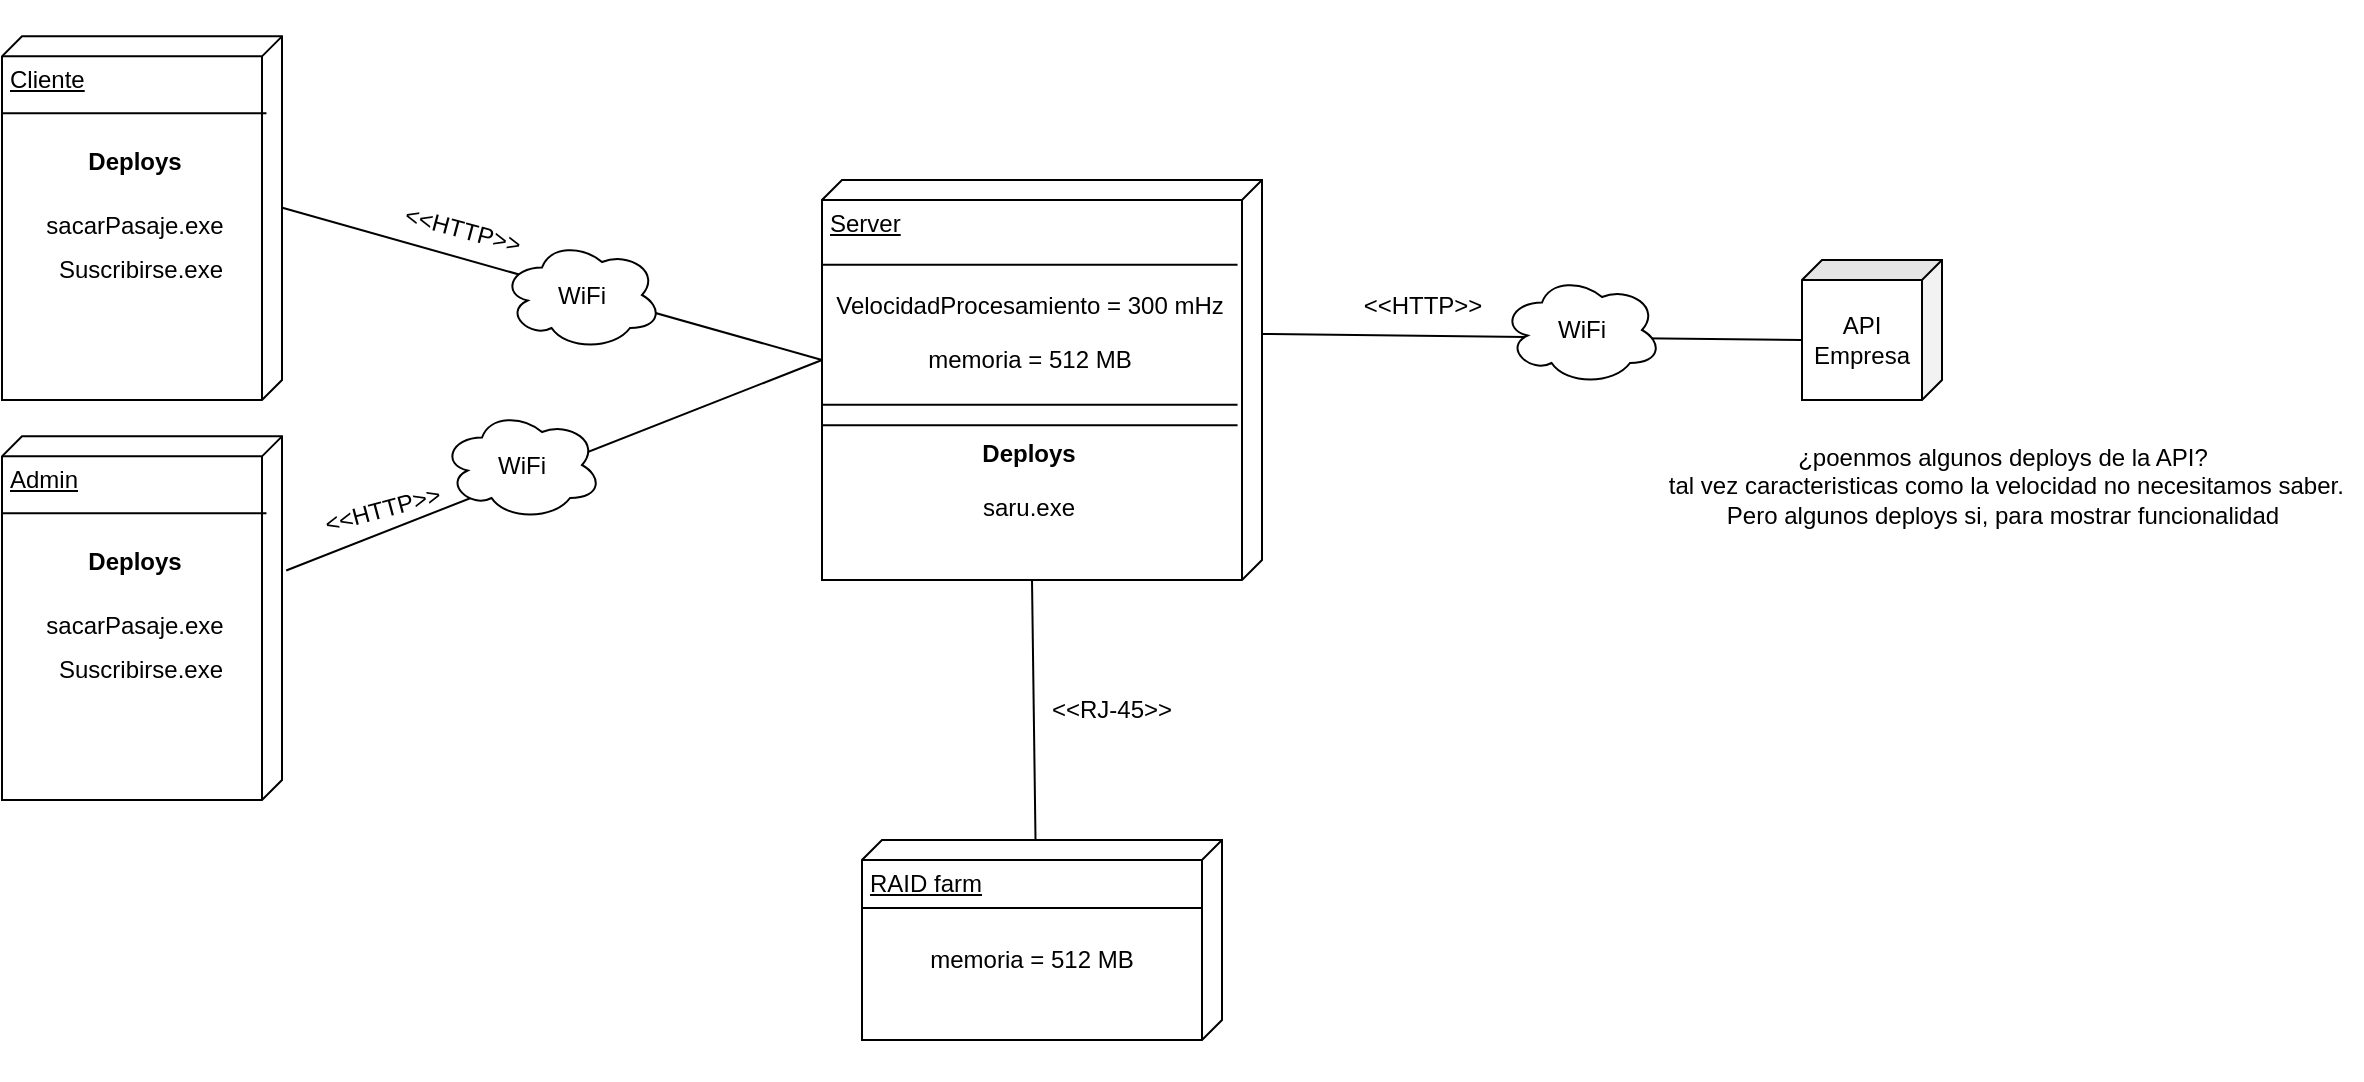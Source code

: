 <mxfile version="21.5.1" type="device">
  <diagram name="Página-1" id="inimk7HHK3tcwULqWX7s">
    <mxGraphModel dx="1423" dy="784" grid="1" gridSize="10" guides="1" tooltips="1" connect="1" arrows="1" fold="1" page="1" pageScale="1" pageWidth="827" pageHeight="1169" math="0" shadow="0">
      <root>
        <mxCell id="0" />
        <mxCell id="1" parent="0" />
        <mxCell id="gccrgv8mIjw9WKZcTe3C-19" value="" style="endArrow=none;html=1;rounded=0;entryX=0;entryY=0.5;entryDx=0;entryDy=0;exitX=0.369;exitY=-0.015;exitDx=0;exitDy=0;exitPerimeter=0;" parent="1" source="TYZp05myx1OdeTNVtpiw-42" target="TYZp05myx1OdeTNVtpiw-14" edge="1">
          <mxGeometry width="50" height="50" relative="1" as="geometry">
            <mxPoint x="165" y="363.162" as="sourcePoint" />
            <mxPoint x="441.12" y="239.46" as="targetPoint" />
          </mxGeometry>
        </mxCell>
        <mxCell id="gccrgv8mIjw9WKZcTe3C-21" value="API Empresa" style="shape=cube;whiteSpace=wrap;html=1;boundedLbl=1;backgroundOutline=1;darkOpacity=0.05;darkOpacity2=0.1;rotation=0;size=10;direction=south;" parent="1" vertex="1">
          <mxGeometry x="960" y="210" width="70" height="70" as="geometry" />
        </mxCell>
        <mxCell id="zyXG3E5T3Itc6d8HCxnL-5" value="&amp;lt;&amp;lt;HTTP&amp;gt;&amp;gt;" style="text;html=1;align=center;verticalAlign=middle;resizable=0;points=[];autosize=1;strokeColor=none;fillColor=none;" parent="1" vertex="1">
          <mxGeometry x="730" y="217.5" width="80" height="30" as="geometry" />
        </mxCell>
        <mxCell id="TYZp05myx1OdeTNVtpiw-10" value="" style="group" vertex="1" connectable="0" parent="1">
          <mxGeometry x="470" y="150" width="220" height="220" as="geometry" />
        </mxCell>
        <mxCell id="TYZp05myx1OdeTNVtpiw-11" value="Server" style="verticalAlign=top;align=left;spacingTop=8;spacingLeft=2;spacingRight=12;shape=cube;size=10;direction=south;fontStyle=4;html=1;" vertex="1" parent="TYZp05myx1OdeTNVtpiw-10">
          <mxGeometry y="20" width="220" height="200" as="geometry" />
        </mxCell>
        <mxCell id="TYZp05myx1OdeTNVtpiw-12" value="" style="line;strokeWidth=1;fillColor=none;align=left;verticalAlign=middle;spacingTop=-1;spacingLeft=3;spacingRight=3;rotatable=0;labelPosition=right;points=[];portConstraint=eastwest;" vertex="1" parent="TYZp05myx1OdeTNVtpiw-10">
          <mxGeometry y="55" width="207.778" height="14.667" as="geometry" />
        </mxCell>
        <mxCell id="TYZp05myx1OdeTNVtpiw-13" value="VelocidadProcesamiento = 300 mHz" style="text;html=1;strokeColor=none;fillColor=none;align=center;verticalAlign=middle;whiteSpace=wrap;rounded=0;labelBackgroundColor=#ffffff;" vertex="1" parent="TYZp05myx1OdeTNVtpiw-10">
          <mxGeometry y="55.004" width="207.778" height="55" as="geometry" />
        </mxCell>
        <mxCell id="TYZp05myx1OdeTNVtpiw-14" value="memoria = 512 MB" style="text;html=1;strokeColor=none;fillColor=none;align=center;verticalAlign=middle;whiteSpace=wrap;rounded=0;labelBackgroundColor=#ffffff;" vertex="1" parent="TYZp05myx1OdeTNVtpiw-10">
          <mxGeometry y="82.5" width="207.778" height="55" as="geometry" />
        </mxCell>
        <mxCell id="TYZp05myx1OdeTNVtpiw-15" value="" style="line;strokeWidth=1;fillColor=none;align=left;verticalAlign=middle;spacingTop=-1;spacingLeft=3;spacingRight=3;rotatable=0;labelPosition=right;points=[];portConstraint=eastwest;labelBackgroundColor=#ffffff;" vertex="1" parent="TYZp05myx1OdeTNVtpiw-10">
          <mxGeometry y="127.146" width="207.778" height="10.353" as="geometry" />
        </mxCell>
        <mxCell id="TYZp05myx1OdeTNVtpiw-16" value="" style="line;strokeWidth=1;fillColor=none;align=left;verticalAlign=middle;spacingTop=-1;spacingLeft=3;spacingRight=3;rotatable=0;labelPosition=right;points=[];portConstraint=eastwest;labelBackgroundColor=#ffffff;" vertex="1" parent="TYZp05myx1OdeTNVtpiw-10">
          <mxGeometry y="137.5" width="207.778" height="10.353" as="geometry" />
        </mxCell>
        <mxCell id="TYZp05myx1OdeTNVtpiw-17" value="&lt;b&gt;Deploys&lt;/b&gt;" style="text;html=1;strokeColor=none;fillColor=none;align=center;verticalAlign=middle;whiteSpace=wrap;rounded=0;labelBackgroundColor=#ffffff;" vertex="1" parent="TYZp05myx1OdeTNVtpiw-10">
          <mxGeometry x="67.222" y="137.494" width="73.333" height="38.824" as="geometry" />
        </mxCell>
        <mxCell id="TYZp05myx1OdeTNVtpiw-18" value="saru.exe" style="text;html=1;strokeColor=none;fillColor=none;align=center;verticalAlign=middle;whiteSpace=wrap;rounded=0;labelBackgroundColor=#ffffff;" vertex="1" parent="TYZp05myx1OdeTNVtpiw-10">
          <mxGeometry x="67.222" y="169.18" width="73.333" height="30" as="geometry" />
        </mxCell>
        <mxCell id="TYZp05myx1OdeTNVtpiw-20" value="" style="endArrow=none;html=1;rounded=0;entryX=0;entryY=1;entryDx=0;entryDy=0;" edge="1" parent="1" target="TYZp05myx1OdeTNVtpiw-13">
          <mxGeometry width="50" height="50" relative="1" as="geometry">
            <mxPoint x="190" y="181" as="sourcePoint" />
            <mxPoint x="460" y="150" as="targetPoint" />
          </mxGeometry>
        </mxCell>
        <mxCell id="TYZp05myx1OdeTNVtpiw-21" value="" style="endArrow=none;html=1;rounded=0;entryX=0;entryY=0;entryDx=40;entryDy=70;entryPerimeter=0;exitX=0.385;exitY=0;exitDx=0;exitDy=0;exitPerimeter=0;" edge="1" parent="1" source="TYZp05myx1OdeTNVtpiw-11" target="gccrgv8mIjw9WKZcTe3C-21">
          <mxGeometry width="50" height="50" relative="1" as="geometry">
            <mxPoint x="650" y="231" as="sourcePoint" />
            <mxPoint x="810" y="231" as="targetPoint" />
          </mxGeometry>
        </mxCell>
        <mxCell id="TYZp05myx1OdeTNVtpiw-22" value="WiFi" style="ellipse;shape=cloud;whiteSpace=wrap;html=1;labelBackgroundColor=#ffffff;" vertex="1" parent="1">
          <mxGeometry x="810" y="217.5" width="80" height="55" as="geometry" />
        </mxCell>
        <mxCell id="TYZp05myx1OdeTNVtpiw-27" value="" style="group" vertex="1" connectable="0" parent="1">
          <mxGeometry x="60" y="80" width="140" height="200" as="geometry" />
        </mxCell>
        <mxCell id="TYZp05myx1OdeTNVtpiw-28" value="Cliente" style="verticalAlign=top;align=left;spacingTop=8;spacingLeft=2;spacingRight=12;shape=cube;size=10;direction=south;fontStyle=4;html=1;" vertex="1" parent="TYZp05myx1OdeTNVtpiw-27">
          <mxGeometry y="18.182" width="140" height="181.818" as="geometry" />
        </mxCell>
        <mxCell id="TYZp05myx1OdeTNVtpiw-29" value="" style="line;strokeWidth=1;fillColor=none;align=left;verticalAlign=middle;spacingTop=-1;spacingLeft=3;spacingRight=3;rotatable=0;labelPosition=right;points=[];portConstraint=eastwest;" vertex="1" parent="TYZp05myx1OdeTNVtpiw-27">
          <mxGeometry y="50" width="132.222" height="13.333" as="geometry" />
        </mxCell>
        <mxCell id="TYZp05myx1OdeTNVtpiw-34" value="&lt;b&gt;Deploys&lt;/b&gt;" style="text;html=1;strokeColor=none;fillColor=none;align=center;verticalAlign=middle;whiteSpace=wrap;rounded=0;labelBackgroundColor=#ffffff;" vertex="1" parent="TYZp05myx1OdeTNVtpiw-27">
          <mxGeometry x="42.778" y="63.331" width="46.667" height="35.294" as="geometry" />
        </mxCell>
        <mxCell id="TYZp05myx1OdeTNVtpiw-35" value="sacarPasaje.exe" style="text;html=1;strokeColor=none;fillColor=none;align=center;verticalAlign=middle;whiteSpace=wrap;rounded=0;labelBackgroundColor=#ffffff;" vertex="1" parent="TYZp05myx1OdeTNVtpiw-27">
          <mxGeometry x="42.78" y="98.624" width="47.22" height="29.376" as="geometry" />
        </mxCell>
        <mxCell id="TYZp05myx1OdeTNVtpiw-36" value="Suscribirse.exe" style="text;html=1;strokeColor=none;fillColor=none;align=center;verticalAlign=middle;whiteSpace=wrap;rounded=0;labelBackgroundColor=#ffffff;" vertex="1" parent="TYZp05myx1OdeTNVtpiw-27">
          <mxGeometry x="46.39" y="120" width="47.22" height="29.376" as="geometry" />
        </mxCell>
        <mxCell id="TYZp05myx1OdeTNVtpiw-37" value="WiFi" style="ellipse;shape=cloud;whiteSpace=wrap;html=1;labelBackgroundColor=#ffffff;" vertex="1" parent="1">
          <mxGeometry x="310" y="200" width="80" height="55" as="geometry" />
        </mxCell>
        <mxCell id="TYZp05myx1OdeTNVtpiw-40" value="WiFi" style="ellipse;shape=cloud;whiteSpace=wrap;html=1;labelBackgroundColor=#ffffff;" vertex="1" parent="1">
          <mxGeometry x="280" y="285" width="80" height="55" as="geometry" />
        </mxCell>
        <mxCell id="TYZp05myx1OdeTNVtpiw-41" value="" style="group" vertex="1" connectable="0" parent="1">
          <mxGeometry x="60" y="280" width="140" height="200" as="geometry" />
        </mxCell>
        <mxCell id="TYZp05myx1OdeTNVtpiw-42" value="Admin" style="verticalAlign=top;align=left;spacingTop=8;spacingLeft=2;spacingRight=12;shape=cube;size=10;direction=south;fontStyle=4;html=1;" vertex="1" parent="TYZp05myx1OdeTNVtpiw-41">
          <mxGeometry y="18.182" width="140" height="181.818" as="geometry" />
        </mxCell>
        <mxCell id="TYZp05myx1OdeTNVtpiw-43" value="" style="line;strokeWidth=1;fillColor=none;align=left;verticalAlign=middle;spacingTop=-1;spacingLeft=3;spacingRight=3;rotatable=0;labelPosition=right;points=[];portConstraint=eastwest;" vertex="1" parent="TYZp05myx1OdeTNVtpiw-41">
          <mxGeometry y="50" width="132.222" height="13.333" as="geometry" />
        </mxCell>
        <mxCell id="TYZp05myx1OdeTNVtpiw-44" value="&lt;b&gt;Deploys&lt;/b&gt;" style="text;html=1;strokeColor=none;fillColor=none;align=center;verticalAlign=middle;whiteSpace=wrap;rounded=0;labelBackgroundColor=#ffffff;" vertex="1" parent="TYZp05myx1OdeTNVtpiw-41">
          <mxGeometry x="42.778" y="63.331" width="46.667" height="35.294" as="geometry" />
        </mxCell>
        <mxCell id="TYZp05myx1OdeTNVtpiw-45" value="sacarPasaje.exe" style="text;html=1;strokeColor=none;fillColor=none;align=center;verticalAlign=middle;whiteSpace=wrap;rounded=0;labelBackgroundColor=#ffffff;" vertex="1" parent="TYZp05myx1OdeTNVtpiw-41">
          <mxGeometry x="42.78" y="98.624" width="47.22" height="29.376" as="geometry" />
        </mxCell>
        <mxCell id="TYZp05myx1OdeTNVtpiw-46" value="Suscribirse.exe" style="text;html=1;strokeColor=none;fillColor=none;align=center;verticalAlign=middle;whiteSpace=wrap;rounded=0;labelBackgroundColor=#ffffff;" vertex="1" parent="TYZp05myx1OdeTNVtpiw-41">
          <mxGeometry x="46.39" y="120" width="47.22" height="29.376" as="geometry" />
        </mxCell>
        <mxCell id="TYZp05myx1OdeTNVtpiw-47" value="&amp;lt;&amp;lt;RJ-45&amp;gt;&amp;gt;" style="text;html=1;strokeColor=none;fillColor=none;align=center;verticalAlign=middle;whiteSpace=wrap;rounded=0;labelBackgroundColor=#ffffff;" vertex="1" parent="1">
          <mxGeometry x="580" y="420" width="70" height="30" as="geometry" />
        </mxCell>
        <mxCell id="TYZp05myx1OdeTNVtpiw-48" value="" style="group" vertex="1" connectable="0" parent="1">
          <mxGeometry x="490" y="500" width="180" height="120" as="geometry" />
        </mxCell>
        <mxCell id="TYZp05myx1OdeTNVtpiw-49" value="&lt;span style=&quot;white-space: pre;&quot;&gt;RAID farm&lt;/span&gt;" style="verticalAlign=top;align=left;spacingTop=8;spacingLeft=2;spacingRight=12;shape=cube;size=10;direction=south;fontStyle=4;html=1;" vertex="1" parent="TYZp05myx1OdeTNVtpiw-48">
          <mxGeometry width="180" height="100" as="geometry" />
        </mxCell>
        <mxCell id="TYZp05myx1OdeTNVtpiw-50" value="" style="line;strokeWidth=1;fillColor=none;align=left;verticalAlign=middle;spacingTop=-1;spacingLeft=3;spacingRight=3;rotatable=0;labelPosition=right;points=[];portConstraint=eastwest;" vertex="1" parent="TYZp05myx1OdeTNVtpiw-48">
          <mxGeometry y="30" width="170" height="8.0" as="geometry" />
        </mxCell>
        <mxCell id="TYZp05myx1OdeTNVtpiw-51" value="memoria = 512 MB" style="text;html=1;strokeColor=none;fillColor=none;align=center;verticalAlign=middle;whiteSpace=wrap;rounded=0;labelBackgroundColor=#ffffff;" vertex="1" parent="TYZp05myx1OdeTNVtpiw-48">
          <mxGeometry y="45.0" width="170" height="30" as="geometry" />
        </mxCell>
        <mxCell id="TYZp05myx1OdeTNVtpiw-56" value="" style="endArrow=none;html=1;rounded=0;entryX=0;entryY=0;entryDx=200;entryDy=115;entryPerimeter=0;exitX=0.004;exitY=0.518;exitDx=0;exitDy=0;exitPerimeter=0;" edge="1" parent="1" source="TYZp05myx1OdeTNVtpiw-49" target="TYZp05myx1OdeTNVtpiw-11">
          <mxGeometry width="50" height="50" relative="1" as="geometry">
            <mxPoint x="600" y="420" as="sourcePoint" />
            <mxPoint x="650" y="370" as="targetPoint" />
          </mxGeometry>
        </mxCell>
        <mxCell id="TYZp05myx1OdeTNVtpiw-58" value="&amp;lt;&amp;lt;HTTP&amp;gt;&amp;gt;" style="text;html=1;align=center;verticalAlign=middle;resizable=0;points=[];autosize=1;strokeColor=none;fillColor=none;rotation=-15;" vertex="1" parent="1">
          <mxGeometry x="210" y="320" width="80" height="30" as="geometry" />
        </mxCell>
        <mxCell id="TYZp05myx1OdeTNVtpiw-59" value="&amp;lt;&amp;lt;HTTP&amp;gt;&amp;gt;" style="text;html=1;align=center;verticalAlign=middle;resizable=0;points=[];autosize=1;strokeColor=none;fillColor=none;rotation=15;" vertex="1" parent="1">
          <mxGeometry x="250" y="180" width="80" height="30" as="geometry" />
        </mxCell>
        <mxCell id="TYZp05myx1OdeTNVtpiw-61" value="¿poenmos algunos deploys de la API?&lt;br&gt;&amp;nbsp;tal vez caracteristicas como la velocidad no necesitamos saber.&lt;br&gt;Pero algunos deploys si, para mostrar funcionalidad" style="text;html=1;align=center;verticalAlign=middle;resizable=0;points=[];autosize=1;strokeColor=none;fillColor=none;" vertex="1" parent="1">
          <mxGeometry x="880" y="293" width="360" height="60" as="geometry" />
        </mxCell>
      </root>
    </mxGraphModel>
  </diagram>
</mxfile>
